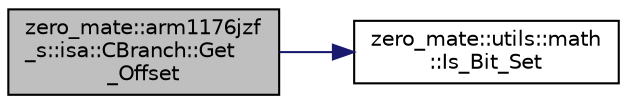 digraph "zero_mate::arm1176jzf_s::isa::CBranch::Get_Offset"
{
 // LATEX_PDF_SIZE
  bgcolor="transparent";
  edge [fontname="Helvetica",fontsize="10",labelfontname="Helvetica",labelfontsize="10"];
  node [fontname="Helvetica",fontsize="10",shape=record];
  rankdir="LR";
  Node1 [label="zero_mate::arm1176jzf\l_s::isa::CBranch::Get\l_Offset",height=0.2,width=0.4,color="black", fillcolor="grey75", style="filled", fontcolor="black",tooltip=" "];
  Node1 -> Node2 [color="midnightblue",fontsize="10",style="solid",fontname="Helvetica"];
  Node2 [label="zero_mate::utils::math\l::Is_Bit_Set",height=0.2,width=0.4,color="black",URL="$namespacezero__mate_1_1utils_1_1math.html#af7d93c996dab2ff1b91c5a399dcfe29f",tooltip="Tests whether a bit is set in the given integral variable."];
}
